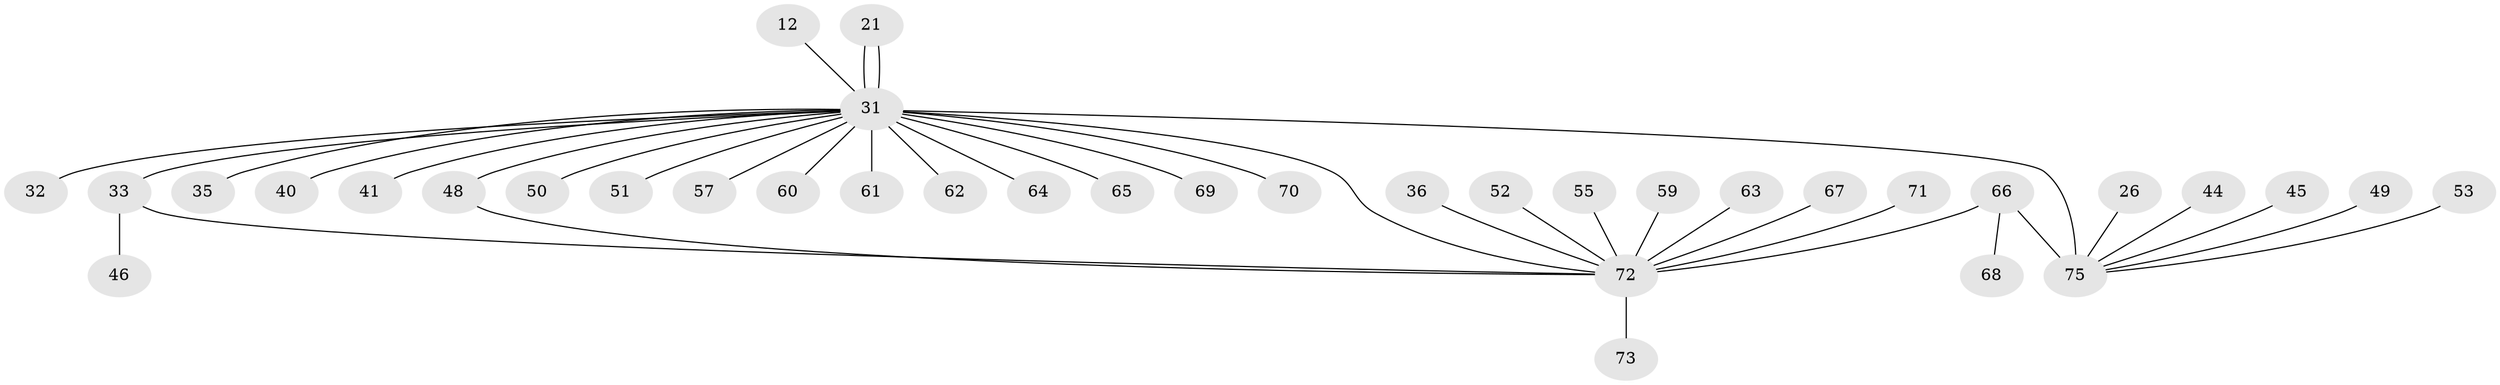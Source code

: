 // original degree distribution, {4: 0.02666666666666667, 10: 0.013333333333333334, 13: 0.013333333333333334, 11: 0.013333333333333334, 2: 0.17333333333333334, 3: 0.13333333333333333, 5: 0.05333333333333334, 9: 0.013333333333333334, 1: 0.52, 6: 0.013333333333333334, 14: 0.013333333333333334, 12: 0.013333333333333334}
// Generated by graph-tools (version 1.1) at 2025/48/03/09/25 04:48:53]
// undirected, 37 vertices, 40 edges
graph export_dot {
graph [start="1"]
  node [color=gray90,style=filled];
  12;
  21;
  26;
  31 [super="+17+3"];
  32;
  33 [super="+13"];
  35;
  36;
  40;
  41;
  44 [super="+29"];
  45;
  46;
  48;
  49 [super="+30"];
  50;
  51;
  52;
  53;
  55 [super="+19"];
  57;
  59;
  60 [super="+27"];
  61 [super="+39"];
  62;
  63;
  64 [super="+23"];
  65;
  66 [super="+14+47"];
  67;
  68;
  69;
  70;
  71;
  72 [super="+54+58+10+15+18+22+24"];
  73;
  75 [super="+11+74+16+20"];
  12 -- 31 [weight=2];
  21 -- 31 [weight=2];
  21 -- 31;
  26 -- 75;
  31 -- 48 [weight=2];
  31 -- 51;
  31 -- 62;
  31 -- 65;
  31 -- 70;
  31 -- 75 [weight=4];
  31 -- 33 [weight=3];
  31 -- 35;
  31 -- 69;
  31 -- 40;
  31 -- 41;
  31 -- 32;
  31 -- 50;
  31 -- 57;
  31 -- 60;
  31 -- 61;
  31 -- 72 [weight=3];
  31 -- 64 [weight=2];
  33 -- 46;
  33 -- 72 [weight=2];
  36 -- 72;
  44 -- 75;
  45 -- 75;
  48 -- 72;
  49 -- 75;
  52 -- 72;
  53 -- 75;
  55 -- 72;
  59 -- 72;
  63 -- 72;
  66 -- 68;
  66 -- 72 [weight=5];
  66 -- 75 [weight=2];
  67 -- 72;
  71 -- 72;
  72 -- 73;
}
